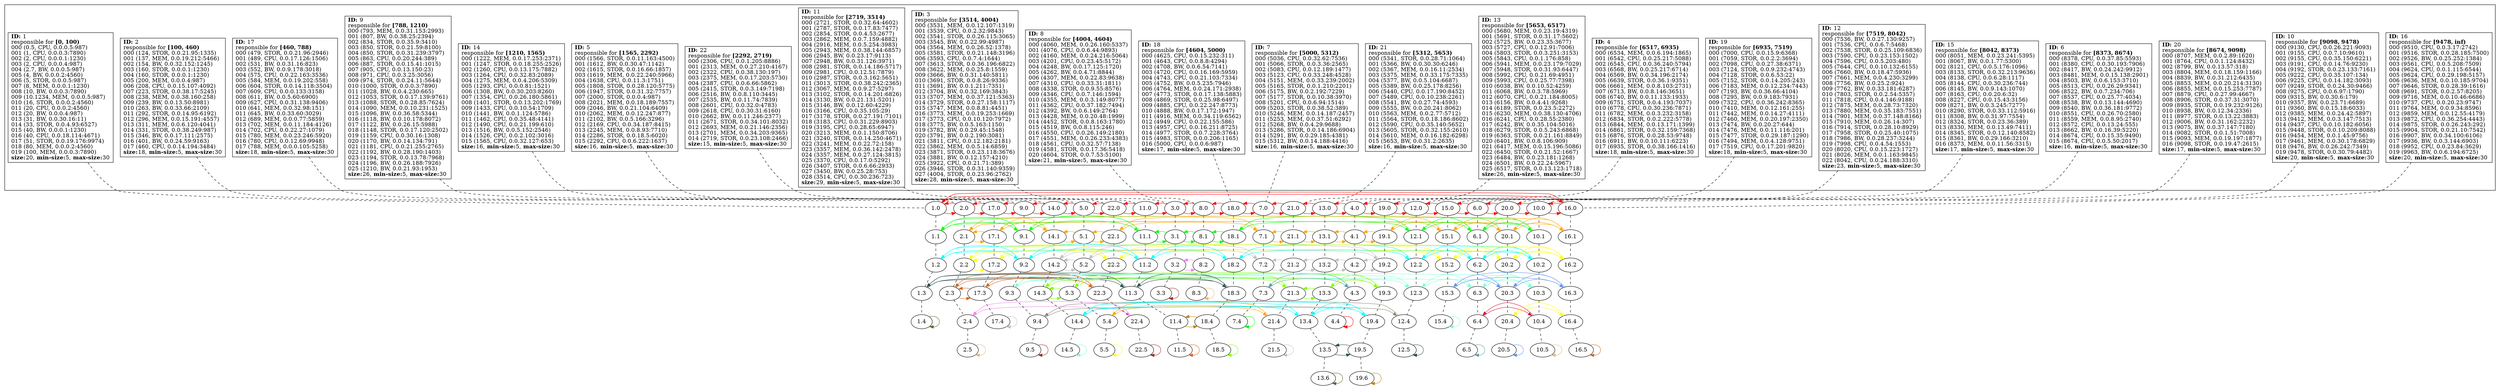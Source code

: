 strict
digraph SkipGraph {

	# vertical
	edge [dir=none style=dashed]
	subgraph {
		"1" -> "1.0" -> "1.1" -> "1.2" -> "1.3" -> "1.4"
		}
	subgraph {
		"2" -> "2.0" -> "2.1" -> "2.2" -> "2.3" -> "2.4" -> "2.5"
		}
	subgraph {
		"17" -> "17.0" -> "17.1" -> "17.2" -> "17.3" -> "17.4"
		}
	subgraph {
		"9" -> "9.0" -> "9.1" -> "9.2" -> "9.3" -> "9.4" -> "9.5"
		}
	subgraph {
		"14" -> "14.0" -> "14.1" -> "14.2" -> "14.3" -> "14.4" -> "14.5"
		}
	subgraph {
		"5" -> "5.0" -> "5.1" -> "5.2" -> "5.3" -> "5.4" -> "5.5"
		}
	subgraph {
		"22" -> "22.0" -> "22.1" -> "22.2" -> "22.3" -> "22.4" -> "22.5"
		}
	subgraph {
		"11" -> "11.0" -> "11.1" -> "11.2" -> "11.3" -> "11.4" -> "11.5"
		}
	subgraph {
		"3" -> "3.0" -> "3.1" -> "3.2" -> "3.3"
		}
	subgraph {
		"8" -> "8.0" -> "8.1" -> "8.2" -> "8.3"
		}
	subgraph {
		"18" -> "18.0" -> "18.1" -> "18.2" -> "18.3" -> "18.4" -> "18.5"
		}
	subgraph {
		"7" -> "7.0" -> "7.1" -> "7.2" -> "7.3" -> "7.4"
		}
	subgraph {
		"21" -> "21.0" -> "21.1" -> "21.2" -> "21.3" -> "21.4" -> "21.5"
		}
	subgraph {
		"13" -> "13.0" -> "13.1" -> "13.2" -> "13.3" -> "13.4" -> "13.5" -> "13.6"
		}
	subgraph {
		"4" -> "4.0" -> "4.1" -> "4.2" -> "4.3" -> "4.4"
		}
	subgraph {
		"19" -> "19.0" -> "19.1" -> "19.2" -> "19.3" -> "19.4" -> "19.5" -> "19.6"
		}
	subgraph {
		"12" -> "12.0" -> "12.1" -> "12.2" -> "12.3" -> "12.4" -> "12.5"
		}
	subgraph {
		"15" -> "15.0" -> "15.1" -> "15.2" -> "15.3" -> "15.4"
		}
	subgraph {
		"6" -> "6.0" -> "6.1" -> "6.2" -> "6.3" -> "6.4" -> "6.5"
		}
	subgraph {
		"20" -> "20.0" -> "20.1" -> "20.2" -> "20.3" -> "20.4" -> "20.5"
		}
	subgraph {
		"10" -> "10.0" -> "10.1" -> "10.2" -> "10.3" -> "10.4" -> "10.5"
		}
	subgraph {
		"16" -> "16.0" -> "16.1" -> "16.2" -> "16.3" -> "16.4" -> "16.5"
		}

	# horizontal
	edge [dir=forward, style=solid]
	subgraph cluster_content {
		rank = same
		"1" [shape=box, label=
			<
				<B>ID:</B> 1<BR ALIGN="LEFT"/>
				responsible for <B>[0, 100)</B><BR ALIGN="LEFT"/>
				000 (0.5, CPU, 0.0.0.5:987)<BR ALIGN="LEFT"/>
				001 (1, CPU, 0.0.0.3:7890)<BR ALIGN="LEFT"/>
				002 (2, CPU, 0.0.0.1:1230)<BR ALIGN="LEFT"/>
				003 (2, CPU, 0.0.0.4:987)<BR ALIGN="LEFT"/>
				004 (2.7, BW, 0.0.0.5:987)<BR ALIGN="LEFT"/>
				005 (4, BW, 0.0.0.2:4560)<BR ALIGN="LEFT"/>
				006 (5, STOR, 0.0.0.5:987)<BR ALIGN="LEFT"/>
				007 (8, MEM, 0.0.0.1:1230)<BR ALIGN="LEFT"/>
				008 (10, BW, 0.0.0.3:7890)<BR ALIGN="LEFT"/>
				009 (10.1234, MEM, 0.0.0.5:987)<BR ALIGN="LEFT"/>
				010 (16, STOR, 0.0.0.2:4560)<BR ALIGN="LEFT"/>
				011 (20, CPU, 0.0.0.2:4560)<BR ALIGN="LEFT"/>
				012 (20, BW, 0.0.0.4:987)<BR ALIGN="LEFT"/>
				013 (31, BW, 0.0.30.16:11)<BR ALIGN="LEFT"/>
				014 (33, STOR, 0.0.4.93:6527)<BR ALIGN="LEFT"/>
				015 (40, BW, 0.0.0.1:1230)<BR ALIGN="LEFT"/>
				016 (40, CPU, 0.0.18.114:4671)<BR ALIGN="LEFT"/>
				017 (51, STOR, 0.0.19.176:9974)<BR ALIGN="LEFT"/>
				018 (80, MEM, 0.0.0.2:4560)<BR ALIGN="LEFT"/>
				019 (100, MEM, 0.0.0.3:7890)<BR ALIGN="LEFT"/>
			<B>size:</B>20, <B>min-size:</B>5, <B>max-size:</B>30<BR ALIGN="LEFT"/>			>]
		"2" [shape=box, label=
			<
				<B>ID:</B> 2<BR ALIGN="LEFT"/>
				responsible for <B>[100, 460)</B><BR ALIGN="LEFT"/>
				000 (124, STOR, 0.0.21.95:1335)<BR ALIGN="LEFT"/>
				001 (137, MEM, 0.0.19.212:5466)<BR ALIGN="LEFT"/>
				002 (154, BW, 0.0.32.152:1245)<BR ALIGN="LEFT"/>
				003 (160, STOR, 0.0.0.1:1230)<BR ALIGN="LEFT"/>
				004 (160, STOR, 0.0.0.1:1230)<BR ALIGN="LEFT"/>
				005 (200, MEM, 0.0.0.4:987)<BR ALIGN="LEFT"/>
				006 (208, CPU, 0.0.15.107:4092)<BR ALIGN="LEFT"/>
				007 (223, STOR, 0.0.38.17:5245)<BR ALIGN="LEFT"/>
				008 (238, MEM, 0.0.38.160:258)<BR ALIGN="LEFT"/>
				009 (239, BW, 0.0.13.50:8981)<BR ALIGN="LEFT"/>
				010 (263, BW, 0.0.33.66:2109)<BR ALIGN="LEFT"/>
				011 (292, STOR, 0.0.14.95:6192)<BR ALIGN="LEFT"/>
				012 (296, MEM, 0.0.15.191:4557)<BR ALIGN="LEFT"/>
				013 (311, MEM, 0.0.6.120:4041)<BR ALIGN="LEFT"/>
				014 (331, STOR, 0.0.38.249:987)<BR ALIGN="LEFT"/>
				015 (346, BW, 0.0.17.111:2575)<BR ALIGN="LEFT"/>
				016 (401, BW, 0.0.24.59:9163)<BR ALIGN="LEFT"/>
				017 (460, CPU, 0.0.14.194:3484)<BR ALIGN="LEFT"/>
			<B>size:</B>18, <B>min-size:</B>5, <B>max-size:</B>30<BR ALIGN="LEFT"/>			>]
		"17" [shape=box, label=
			<
				<B>ID:</B> 17<BR ALIGN="LEFT"/>
				responsible for <B>[460, 788)</B><BR ALIGN="LEFT"/>
				000 (479, STOR, 0.0.21.96:2946)<BR ALIGN="LEFT"/>
				001 (489, CPU, 0.0.17.126:1506)<BR ALIGN="LEFT"/>
				002 (531, BW, 0.0.31.16:823)<BR ALIGN="LEFT"/>
				003 (552, BW, 0.0.9.178:3018)<BR ALIGN="LEFT"/>
				004 (575, CPU, 0.0.22.163:3536)<BR ALIGN="LEFT"/>
				005 (584, MEM, 0.0.19.202:558)<BR ALIGN="LEFT"/>
				006 (604, STOR, 0.0.14.118:3504)<BR ALIGN="LEFT"/>
				007 (609, CPU, 0.0.0.133:3158)<BR ALIGN="LEFT"/>
				008 (611, BW, 0.0.5.60:6900)<BR ALIGN="LEFT"/>
				009 (627, CPU, 0.0.31.138:9406)<BR ALIGN="LEFT"/>
				010 (641, MEM, 0.0.32.98:151)<BR ALIGN="LEFT"/>
				011 (645, BW, 0.0.33.60:3029)<BR ALIGN="LEFT"/>
				012 (689, MEM, 0.0.0.77:5859)<BR ALIGN="LEFT"/>
				013 (702, MEM, 0.0.11.184:4126)<BR ALIGN="LEFT"/>
				014 (702, CPU, 0.0.22.27:1079)<BR ALIGN="LEFT"/>
				015 (780, MEM, 0.0.23.246:5920)<BR ALIGN="LEFT"/>
				016 (780, CPU, 0.0.12.69:9948)<BR ALIGN="LEFT"/>
				017 (788, MEM, 0.0.0.105:5258)<BR ALIGN="LEFT"/>
			<B>size:</B>18, <B>min-size:</B>5, <B>max-size:</B>30<BR ALIGN="LEFT"/>			>]
		"9" [shape=box, label=
			<
				<B>ID:</B> 9<BR ALIGN="LEFT"/>
				responsible for <B>[788, 1210)</B><BR ALIGN="LEFT"/>
				000 (793, MEM, 0.0.31.153:2993)<BR ALIGN="LEFT"/>
				001 (807, BW, 0.0.38.25:2394)<BR ALIGN="LEFT"/>
				002 (834, STOR, 0.0.35.9:3410)<BR ALIGN="LEFT"/>
				003 (850, STOR, 0.0.21.59:8100)<BR ALIGN="LEFT"/>
				004 (850, STOR, 0.0.31.239:3797)<BR ALIGN="LEFT"/>
				005 (863, CPU, 0.0.20.244:389)<BR ALIGN="LEFT"/>
				006 (887, STOR, 0.0.15.41:1015)<BR ALIGN="LEFT"/>
				007 (905, CPU, 0.0.13.150:23)<BR ALIGN="LEFT"/>
				008 (971, CPU, 0.0.3.25:3056)<BR ALIGN="LEFT"/>
				009 (974, STOR, 0.0.24.11:5644)<BR ALIGN="LEFT"/>
				010 (1000, STOR, 0.0.0.3:7890)<BR ALIGN="LEFT"/>
				011 (1028, BW, 0.0.4.230:665)<BR ALIGN="LEFT"/>
				012 (1053, STOR, 0.0.17.139:9761)<BR ALIGN="LEFT"/>
				013 (1088, STOR, 0.0.28.85:7624)<BR ALIGN="LEFT"/>
				014 (1090, MEM, 0.0.10.231:1525)<BR ALIGN="LEFT"/>
				015 (1096, BW, 0.0.36.58:5344)<BR ALIGN="LEFT"/>
				016 (1118, BW, 0.0.10.178:8072)<BR ALIGN="LEFT"/>
				017 (1122, BW, 0.0.26.15:5988)<BR ALIGN="LEFT"/>
				018 (1148, STOR, 0.0.17.120:2502)<BR ALIGN="LEFT"/>
				019 (1159, CPU, 0.0.30.16:1308)<BR ALIGN="LEFT"/>
				020 (1170, BW, 0.0.14.134:791)<BR ALIGN="LEFT"/>
				021 (1181, CPU, 0.0.21.255:2765)<BR ALIGN="LEFT"/>
				022 (1192, BW, 0.0.28.190:1403)<BR ALIGN="LEFT"/>
				023 (1194, STOR, 0.0.13.78:7968)<BR ALIGN="LEFT"/>
				024 (1196, BW, 0.0.26.188:7926)<BR ALIGN="LEFT"/>
				025 (1210, BW, 0.0.21.93:1953)<BR ALIGN="LEFT"/>
			<B>size:</B>26, <B>min-size:</B>5, <B>max-size:</B>30<BR ALIGN="LEFT"/>			>]
		"14" [shape=box, label=
			<
				<B>ID:</B> 14<BR ALIGN="LEFT"/>
				responsible for <B>[1210, 1565)</B><BR ALIGN="LEFT"/>
				000 (1222, MEM, 0.0.17.253:2371)<BR ALIGN="LEFT"/>
				001 (1247, STOR, 0.0.18.255:2526)<BR ALIGN="LEFT"/>
				002 (1260, CPU, 0.0.13.175:7882)<BR ALIGN="LEFT"/>
				003 (1264, CPU, 0.0.32.83:2089)<BR ALIGN="LEFT"/>
				004 (1275, MEM, 0.0.4.206:5309)<BR ALIGN="LEFT"/>
				005 (1293, CPU, 0.0.0.81:1521)<BR ALIGN="LEFT"/>
				006 (1308, BW, 0.0.30.203:8260)<BR ALIGN="LEFT"/>
				007 (1354, CPU, 0.0.26.180:5861)<BR ALIGN="LEFT"/>
				008 (1401, STOR, 0.0.13.202:1769)<BR ALIGN="LEFT"/>
				009 (1433, CPU, 0.0.10.54:1709)<BR ALIGN="LEFT"/>
				010 (1441, BW, 0.0.1.124:5786)<BR ALIGN="LEFT"/>
				011 (1462, CPU, 0.0.35.48:4141)<BR ALIGN="LEFT"/>
				012 (1490, CPU, 0.0.21.199:610)<BR ALIGN="LEFT"/>
				013 (1516, BW, 0.0.5.152:2546)<BR ALIGN="LEFT"/>
				014 (1526, CPU, 0.0.2.102:3016)<BR ALIGN="LEFT"/>
				015 (1565, CPU, 0.0.32.127:653)<BR ALIGN="LEFT"/>
			<B>size:</B>16, <B>min-size:</B>5, <B>max-size:</B>30<BR ALIGN="LEFT"/>			>]
		"5" [shape=box, label=
			<
				<B>ID:</B> 5<BR ALIGN="LEFT"/>
				responsible for <B>[1565, 2292)</B><BR ALIGN="LEFT"/>
				000 (1566, STOR, 0.0.11.163:4500)<BR ALIGN="LEFT"/>
				001 (1612, BW, 0.0.30.47:1142)<BR ALIGN="LEFT"/>
				002 (1615, STOR, 0.0.16.66:1857)<BR ALIGN="LEFT"/>
				003 (1619, MEM, 0.0.22.240:5966)<BR ALIGN="LEFT"/>
				004 (1638, CPU, 0.0.11.3:1751)<BR ALIGN="LEFT"/>
				005 (1808, STOR, 0.0.28.120:5775)<BR ALIGN="LEFT"/>
				006 (1947, STOR, 0.0.31.32:7757)<BR ALIGN="LEFT"/>
				007 (2000, STOR, 0.0.0.4:987)<BR ALIGN="LEFT"/>
				008 (2021, MEM, 0.0.18.189:7557)<BR ALIGN="LEFT"/>
				009 (2046, BW, 0.0.21.104:6409)<BR ALIGN="LEFT"/>
				010 (2062, MEM, 0.0.12.247:877)<BR ALIGN="LEFT"/>
				011 (2102, BW, 0.0.5.166:3296)<BR ALIGN="LEFT"/>
				012 (2169, CPU, 0.0.34.187:8415)<BR ALIGN="LEFT"/>
				013 (2245, MEM, 0.0.8.93:7710)<BR ALIGN="LEFT"/>
				014 (2286, STOR, 0.0.18.5:6020)<BR ALIGN="LEFT"/>
				015 (2292, CPU, 0.0.6.222:1637)<BR ALIGN="LEFT"/>
			<B>size:</B>16, <B>min-size:</B>5, <B>max-size:</B>30<BR ALIGN="LEFT"/>			>]
		"22" [shape=box, label=
			<
				<B>ID:</B> 22<BR ALIGN="LEFT"/>
				responsible for <B>[2292, 2719)</B><BR ALIGN="LEFT"/>
				000 (2306, CPU, 0.0.1.205:8886)<BR ALIGN="LEFT"/>
				001 (2313, MEM, 0.0.27.210:4167)<BR ALIGN="LEFT"/>
				002 (2322, CPU, 0.0.38.130:197)<BR ALIGN="LEFT"/>
				003 (2375, MEM, 0.0.17.203:5730)<BR ALIGN="LEFT"/>
				004 (2387, CPU, 0.0.6.66:5862)<BR ALIGN="LEFT"/>
				005 (2415, STOR, 0.0.3.149:7198)<BR ALIGN="LEFT"/>
				006 (2516, BW, 0.0.8.110:3445)<BR ALIGN="LEFT"/>
				007 (2535, BW, 0.0.11.74:7839)<BR ALIGN="LEFT"/>
				008 (2601, CPU, 0.0.32.0:4783)<BR ALIGN="LEFT"/>
				009 (2618, CPU, 0.0.30.31:6160)<BR ALIGN="LEFT"/>
				010 (2662, BW, 0.0.11.246:2377)<BR ALIGN="LEFT"/>
				011 (2671, STOR, 0.0.34.101:8032)<BR ALIGN="LEFT"/>
				012 (2693, MEM, 0.0.21.146:2356)<BR ALIGN="LEFT"/>
				013 (2701, MEM, 0.0.34.203:9365)<BR ALIGN="LEFT"/>
				014 (2719, STOR, 0.0.23.108:2466)<BR ALIGN="LEFT"/>
			<B>size:</B>15, <B>min-size:</B>5, <B>max-size:</B>30<BR ALIGN="LEFT"/>			>]
		"11" [shape=box, label=
			<
				<B>ID:</B> 11<BR ALIGN="LEFT"/>
				responsible for <B>[2719, 3514)</B><BR ALIGN="LEFT"/>
				000 (2721, STOR, 0.0.32.64:4602)<BR ALIGN="LEFT"/>
				001 (2787, STOR, 0.0.17.83:7477)<BR ALIGN="LEFT"/>
				002 (2854, STOR, 0.0.4.53:2677)<BR ALIGN="LEFT"/>
				003 (2862, MEM, 0.0.7.159:4882)<BR ALIGN="LEFT"/>
				004 (2916, MEM, 0.0.5.254:3983)<BR ALIGN="LEFT"/>
				005 (2943, MEM, 0.0.38.144:6857)<BR ALIGN="LEFT"/>
				006 (2945, BW, 0.0.23.17:9113)<BR ALIGN="LEFT"/>
				007 (2948, BW, 0.0.31.126:3971)<BR ALIGN="LEFT"/>
				008 (2981, STOR, 0.0.14.186:5717)<BR ALIGN="LEFT"/>
				009 (2981, CPU, 0.0.12.51:7879)<BR ALIGN="LEFT"/>
				010 (2987, STOR, 0.0.3.162:5651)<BR ALIGN="LEFT"/>
				011 (3013, STOR, 0.0.38.242:2365)<BR ALIGN="LEFT"/>
				012 (3067, MEM, 0.0.9.27:5297)<BR ALIGN="LEFT"/>
				013 (3102, STOR, 0.0.14.201:6826)<BR ALIGN="LEFT"/>
				014 (3130, BW, 0.0.21.131:5201)<BR ALIGN="LEFT"/>
				015 (3146, BW, 0.0.12.60:4229)<BR ALIGN="LEFT"/>
				016 (3166, CPU, 0.0.35.105:29)<BR ALIGN="LEFT"/>
				017 (3178, STOR, 0.0.27.191:7101)<BR ALIGN="LEFT"/>
				018 (3183, CPU, 0.0.31.229:8903)<BR ALIGN="LEFT"/>
				019 (3195, CPU, 0.0.28.65:6947)<BR ALIGN="LEFT"/>
				020 (3213, MEM, 0.0.1.150:8706)<BR ALIGN="LEFT"/>
				021 (3240, STOR, 0.0.14.250:4671)<BR ALIGN="LEFT"/>
				022 (3241, MEM, 0.0.22.72:158)<BR ALIGN="LEFT"/>
				023 (3357, MEM, 0.0.36.142:2478)<BR ALIGN="LEFT"/>
				024 (3357, MEM, 0.0.27.124:3815)<BR ALIGN="LEFT"/>
				025 (3370, CPU, 0.0.17.0:5292)<BR ALIGN="LEFT"/>
				026 (3407, STOR, 0.0.6.66:2933)<BR ALIGN="LEFT"/>
				027 (3450, BW, 0.0.25.28:753)<BR ALIGN="LEFT"/>
				028 (3514, CPU, 0.0.30.236:723)<BR ALIGN="LEFT"/>
			<B>size:</B>29, <B>min-size:</B>5, <B>max-size:</B>30<BR ALIGN="LEFT"/>			>]
		"3" [shape=box, label=
			<
				<B>ID:</B> 3<BR ALIGN="LEFT"/>
				responsible for <B>[3514, 4004)</B><BR ALIGN="LEFT"/>
				000 (3531, MEM, 0.0.12.107:1319)<BR ALIGN="LEFT"/>
				001 (3539, CPU, 0.0.2.32:9843)<BR ALIGN="LEFT"/>
				002 (3541, STOR, 0.0.26.115:3065)<BR ALIGN="LEFT"/>
				003 (3545, BW, 0.0.22.99:4987)<BR ALIGN="LEFT"/>
				004 (3564, MEM, 0.0.26.52:1378)<BR ALIGN="LEFT"/>
				005 (3581, STOR, 0.0.21.148:3196)<BR ALIGN="LEFT"/>
				006 (3593, CPU, 0.0.7.4:1644)<BR ALIGN="LEFT"/>
				007 (3613, STOR, 0.0.36.196:6822)<BR ALIGN="LEFT"/>
				008 (3622, MEM, 0.0.25.8:1559)<BR ALIGN="LEFT"/>
				009 (3666, BW, 0.0.31.140:5811)<BR ALIGN="LEFT"/>
				010 (3691, STOR, 0.0.8.26:9336)<BR ALIGN="LEFT"/>
				011 (3691, BW, 0.0.1.211:7351)<BR ALIGN="LEFT"/>
				012 (3704, BW, 0.0.32.169:3843)<BR ALIGN="LEFT"/>
				013 (3707, MEM, 0.0.37.121:5363)<BR ALIGN="LEFT"/>
				014 (3729, STOR, 0.0.27.158:1117)<BR ALIGN="LEFT"/>
				015 (3747, MEM, 0.0.8.81:4451)<BR ALIGN="LEFT"/>
				016 (3773, MEM, 0.0.19.253:1669)<BR ALIGN="LEFT"/>
				017 (3773, CPU, 0.0.10.120:7972)<BR ALIGN="LEFT"/>
				018 (3775, BW, 0.0.5.163:1150)<BR ALIGN="LEFT"/>
				019 (3782, BW, 0.0.29.45:1548)<BR ALIGN="LEFT"/>
				020 (3791, BW, 0.0.2.190:3081)<BR ALIGN="LEFT"/>
				021 (3811, CPU, 0.0.12.182:2181)<BR ALIGN="LEFT"/>
				022 (3862, MEM, 0.0.5.14:6859)<BR ALIGN="LEFT"/>
				023 (3871, STOR, 0.0.23.118:3676)<BR ALIGN="LEFT"/>
				024 (3881, BW, 0.0.12.157:4210)<BR ALIGN="LEFT"/>
				025 (3922, CPU, 0.0.21.71:389)<BR ALIGN="LEFT"/>
				026 (3946, STOR, 0.0.31.140:9359)<BR ALIGN="LEFT"/>
				027 (4004, STOR, 0.0.23.96:2762)<BR ALIGN="LEFT"/>
			<B>size:</B>28, <B>min-size:</B>5, <B>max-size:</B>30<BR ALIGN="LEFT"/>			>]
		"8" [shape=box, label=
			<
				<B>ID:</B> 8<BR ALIGN="LEFT"/>
				responsible for <B>[4004, 4604)</B><BR ALIGN="LEFT"/>
				000 (4060, MEM, 0.0.26.160:5337)<BR ALIGN="LEFT"/>
				001 (4076, CPU, 0.0.6.44:9893)<BR ALIGN="LEFT"/>
				002 (4160, MEM, 0.0.24.216:5064)<BR ALIGN="LEFT"/>
				003 (4201, CPU, 0.0.23.45:5172)<BR ALIGN="LEFT"/>
				004 (4248, BW, 0.0.17.125:1720)<BR ALIGN="LEFT"/>
				005 (4262, BW, 0.0.4.71:8844)<BR ALIGN="LEFT"/>
				006 (4307, MEM, 0.0.22.83:9638)<BR ALIGN="LEFT"/>
				007 (4310, CPU, 0.0.33.31:1811)<BR ALIGN="LEFT"/>
				008 (4338, STOR, 0.0.9.55:8576)<BR ALIGN="LEFT"/>
				009 (4346, CPU, 0.0.7.146:1594)<BR ALIGN="LEFT"/>
				010 (4355, MEM, 0.0.3.149:8077)<BR ALIGN="LEFT"/>
				011 (4362, CPU, 0.0.37.182:7494)<BR ALIGN="LEFT"/>
				012 (4392, BW, 0.0.6.149:2764)<BR ALIGN="LEFT"/>
				013 (4428, MEM, 0.0.20.48:1999)<BR ALIGN="LEFT"/>
				014 (4452, STOR, 0.0.8.163:1780)<BR ALIGN="LEFT"/>
				015 (4519, BW, 0.0.8.115:246)<BR ALIGN="LEFT"/>
				016 (4550, CPU, 0.0.26.149:2180)<BR ALIGN="LEFT"/>
				017 (4551, MEM, 0.0.26.233:4383)<BR ALIGN="LEFT"/>
				018 (4561, CPU, 0.0.32.57:7138)<BR ALIGN="LEFT"/>
				019 (4581, STOR, 0.0.17.36:5418)<BR ALIGN="LEFT"/>
				020 (4604, STOR, 0.0.7.53:5100)<BR ALIGN="LEFT"/>
			<B>size:</B>21, <B>min-size:</B>5, <B>max-size:</B>30<BR ALIGN="LEFT"/>			>]
		"18" [shape=box, label=
			<
				<B>ID:</B> 18<BR ALIGN="LEFT"/>
				responsible for <B>[4604, 5000)</B><BR ALIGN="LEFT"/>
				000 (4625, CPU, 0.0.15.232:311)<BR ALIGN="LEFT"/>
				001 (4643, CPU, 0.0.8.8:4294)<BR ALIGN="LEFT"/>
				002 (4708, BW, 0.0.6.54:7141)<BR ALIGN="LEFT"/>
				003 (4720, CPU, 0.0.16.169:5959)<BR ALIGN="LEFT"/>
				004 (4743, CPU, 0.0.21.103:7334)<BR ALIGN="LEFT"/>
				005 (4752, BW, 0.0.5.235:7946)<BR ALIGN="LEFT"/>
				006 (4764, MEM, 0.0.24.171:2938)<BR ALIGN="LEFT"/>
				007 (4773, STOR, 0.0.17.138:5883)<BR ALIGN="LEFT"/>
				008 (4869, STOR, 0.0.25.98:6497)<BR ALIGN="LEFT"/>
				009 (4885, CPU, 0.0.22.247:8773)<BR ALIGN="LEFT"/>
				010 (4888, BW, 0.0.17.172:1947)<BR ALIGN="LEFT"/>
				011 (4916, MEM, 0.0.34.119:6562)<BR ALIGN="LEFT"/>
				012 (4949, CPU, 0.0.22.155:586)<BR ALIGN="LEFT"/>
				013 (4957, CPU, 0.0.16.211:8725)<BR ALIGN="LEFT"/>
				014 (4977, STOR, 0.0.7.228:3764)<BR ALIGN="LEFT"/>
				015 (4983, STOR, 0.0.0.206:1165)<BR ALIGN="LEFT"/>
				016 (5000, CPU, 0.0.0.6:987)<BR ALIGN="LEFT"/>
			<B>size:</B>17, <B>min-size:</B>5, <B>max-size:</B>30<BR ALIGN="LEFT"/>			>]
		"7" [shape=box, label=
			<
				<B>ID:</B> 7<BR ALIGN="LEFT"/>
				responsible for <B>[5000, 5312)</B><BR ALIGN="LEFT"/>
				000 (5036, CPU, 0.0.32.62:7536)<BR ALIGN="LEFT"/>
				001 (5066, STOR, 0.0.3.36:2565)<BR ALIGN="LEFT"/>
				002 (5083, CPU, 0.0.12.189:1477)<BR ALIGN="LEFT"/>
				003 (5123, CPU, 0.0.33.248:4528)<BR ALIGN="LEFT"/>
				004 (5151, MEM, 0.0.33.239:2002)<BR ALIGN="LEFT"/>
				005 (5165, STOR, 0.0.1.210:2201)<BR ALIGN="LEFT"/>
				006 (5175, BW, 0.0.2.192:7229)<BR ALIGN="LEFT"/>
				007 (5177, STOR, 0.0.10.38:3970)<BR ALIGN="LEFT"/>
				008 (5201, CPU, 0.0.6.94:1514)<BR ALIGN="LEFT"/>
				009 (5203, STOR, 0.0.38.52:389)<BR ALIGN="LEFT"/>
				010 (5246, MEM, 0.0.14.187:2457)<BR ALIGN="LEFT"/>
				011 (5253, MEM, 0.0.37.51:6292)<BR ALIGN="LEFT"/>
				012 (5268, BW, 0.0.4.29:9688)<BR ALIGN="LEFT"/>
				013 (5286, STOR, 0.0.14.186:6904)<BR ALIGN="LEFT"/>
				014 (5291, BW, 0.0.29.185:4381)<BR ALIGN="LEFT"/>
				015 (5312, BW, 0.0.14.188:4416)<BR ALIGN="LEFT"/>
			<B>size:</B>16, <B>min-size:</B>5, <B>max-size:</B>30<BR ALIGN="LEFT"/>			>]
		"21" [shape=box, label=
			<
				<B>ID:</B> 21<BR ALIGN="LEFT"/>
				responsible for <B>[5312, 5653)</B><BR ALIGN="LEFT"/>
				000 (5341, STOR, 0.0.28.71:1064)<BR ALIGN="LEFT"/>
				001 (5366, BW, 0.0.30.30:6246)<BR ALIGN="LEFT"/>
				002 (5367, MEM, 0.0.16.11:2534)<BR ALIGN="LEFT"/>
				003 (5375, MEM, 0.0.33.175:7335)<BR ALIGN="LEFT"/>
				004 (5377, BW, 0.0.5.104:6687)<BR ALIGN="LEFT"/>
				005 (5389, BW, 0.0.25.178:8256)<BR ALIGN="LEFT"/>
				006 (5440, CPU, 0.0.17.190:8452)<BR ALIGN="LEFT"/>
				007 (5489, CPU, 0.0.10.238:2261)<BR ALIGN="LEFT"/>
				008 (5541, BW, 0.0.27.74:4593)<BR ALIGN="LEFT"/>
				009 (5555, BW, 0.0.20.241:8062)<BR ALIGN="LEFT"/>
				010 (5563, MEM, 0.0.2.77:5712)<BR ALIGN="LEFT"/>
				011 (5564, STOR, 0.0.18.186:8602)<BR ALIGN="LEFT"/>
				012 (5590, CPU, 0.0.35.140:5652)<BR ALIGN="LEFT"/>
				013 (5605, STOR, 0.0.32.155:2610)<BR ALIGN="LEFT"/>
				014 (5610, MEM, 0.0.16.182:6298)<BR ALIGN="LEFT"/>
				015 (5653, BW, 0.0.31.2:2635)<BR ALIGN="LEFT"/>
			<B>size:</B>16, <B>min-size:</B>5, <B>max-size:</B>30<BR ALIGN="LEFT"/>			>]
		"13" [shape=box, label=
			<
				<B>ID:</B> 13<BR ALIGN="LEFT"/>
				responsible for <B>[5653, 6517)</B><BR ALIGN="LEFT"/>
				000 (5680, MEM, 0.0.23.19:4319)<BR ALIGN="LEFT"/>
				001 (5691, STOR, 0.0.31.17:5602)<BR ALIGN="LEFT"/>
				002 (5725, BW, 0.0.23.35:3677)<BR ALIGN="LEFT"/>
				003 (5727, CPU, 0.0.12.91:7006)<BR ALIGN="LEFT"/>
				004 (5803, STOR, 0.0.3.251:3153)<BR ALIGN="LEFT"/>
				005 (5843, CPU, 0.0.1.176:858)<BR ALIGN="LEFT"/>
				006 (5941, MEM, 0.0.23.179:7029)<BR ALIGN="LEFT"/>
				007 (5948, STOR, 0.0.31.93:6447)<BR ALIGN="LEFT"/>
				008 (5992, CPU, 0.0.21.69:4951)<BR ALIGN="LEFT"/>
				009 (5993, CPU, 0.0.25.77:7398)<BR ALIGN="LEFT"/>
				010 (6038, BW, 0.0.10.52:4259)<BR ALIGN="LEFT"/>
				011 (6068, BW, 0.0.3.78:5969)<BR ALIGN="LEFT"/>
				012 (6070, CPU, 0.0.21.184:8005)<BR ALIGN="LEFT"/>
				013 (6156, BW, 0.0.4.41:9268)<BR ALIGN="LEFT"/>
				014 (6189, STOR, 0.0.23.5:2272)<BR ALIGN="LEFT"/>
				015 (6230, MEM, 0.0.38.130:4706)<BR ALIGN="LEFT"/>
				016 (6241, CPU, 0.0.28.55:2380)<BR ALIGN="LEFT"/>
				017 (6242, BW, 0.0.35.104:5016)<BR ALIGN="LEFT"/>
				018 (6279, STOR, 0.0.5.243:6868)<BR ALIGN="LEFT"/>
				019 (6363, STOR, 0.0.21.161:8849)<BR ALIGN="LEFT"/>
				020 (6401, BW, 0.0.8.106:909)<BR ALIGN="LEFT"/>
				021 (6417, MEM, 0.0.15.196:5086)<BR ALIGN="LEFT"/>
				022 (6450, STOR, 0.0.21.52:1667)<BR ALIGN="LEFT"/>
				023 (6484, BW, 0.0.23.181:1268)<BR ALIGN="LEFT"/>
				024 (6501, BW, 0.0.22.24:5967)<BR ALIGN="LEFT"/>
				025 (6517, STOR, 0.0.13.123:1718)<BR ALIGN="LEFT"/>
			<B>size:</B>26, <B>min-size:</B>5, <B>max-size:</B>30<BR ALIGN="LEFT"/>			>]
		"4" [shape=box, label=
			<
				<B>ID:</B> 4<BR ALIGN="LEFT"/>
				responsible for <B>[6517, 6935)</B><BR ALIGN="LEFT"/>
				000 (6534, MEM, 0.0.6.194:1865)<BR ALIGN="LEFT"/>
				001 (6542, CPU, 0.0.25.217:5088)<BR ALIGN="LEFT"/>
				002 (6545, CPU, 0.0.36.240:5794)<BR ALIGN="LEFT"/>
				003 (6568, BW, 0.0.25.217:6714)<BR ALIGN="LEFT"/>
				004 (6569, BW, 0.0.34.196:2174)<BR ALIGN="LEFT"/>
				005 (6639, STOR, 0.0.36.1:9351)<BR ALIGN="LEFT"/>
				006 (6661, MEM, 0.0.8.103:2731)<BR ALIGN="LEFT"/>
				007 (6713, BW, 0.0.8.146:3651)<BR ALIGN="LEFT"/>
				008 (6740, BW, 0.0.11.133:1933)<BR ALIGN="LEFT"/>
				009 (6751, STOR, 0.0.4.193:7037)<BR ALIGN="LEFT"/>
				010 (6778, CPU, 0.0.30.236:7871)<BR ALIGN="LEFT"/>
				011 (6782, MEM, 0.0.3.232:3158)<BR ALIGN="LEFT"/>
				012 (6834, STOR, 0.0.2.222:5778)<BR ALIGN="LEFT"/>
				013 (6844, MEM, 0.0.13.171:1399)<BR ALIGN="LEFT"/>
				014 (6861, STOR, 0.0.32.159:7368)<BR ALIGN="LEFT"/>
				015 (6876, STOR, 0.0.28.53:9748)<BR ALIGN="LEFT"/>
				016 (6911, BW, 0.0.10.111:6223)<BR ALIGN="LEFT"/>
				017 (6935, STOR, 0.0.38.166:1416)<BR ALIGN="LEFT"/>
			<B>size:</B>18, <B>min-size:</B>5, <B>max-size:</B>30<BR ALIGN="LEFT"/>			>]
		"19" [shape=box, label=
			<
				<B>ID:</B> 19<BR ALIGN="LEFT"/>
				responsible for <B>[6935, 7519)</B><BR ALIGN="LEFT"/>
				000 (7000, CPU, 0.0.15.9:6368)<BR ALIGN="LEFT"/>
				001 (7059, STOR, 0.0.2.2:3694)<BR ALIGN="LEFT"/>
				002 (7098, CPU, 0.0.27.38:6371)<BR ALIGN="LEFT"/>
				003 (7124, STOR, 0.0.9.232:4743)<BR ALIGN="LEFT"/>
				004 (7128, STOR, 0.0.6.53:22)<BR ALIGN="LEFT"/>
				005 (7152, STOR, 0.0.14.205:243)<BR ALIGN="LEFT"/>
				006 (7183, MEM, 0.0.12.234:7443)<BR ALIGN="LEFT"/>
				007 (7193, BW, 0.0.36.66:4104)<BR ALIGN="LEFT"/>
				008 (7295, BW, 0.0.9.183:7931)<BR ALIGN="LEFT"/>
				009 (7322, CPU, 0.0.36.242:8365)<BR ALIGN="LEFT"/>
				010 (7410, MEM, 0.0.12.161:255)<BR ALIGN="LEFT"/>
				011 (7442, MEM, 0.0.14.27:4111)<BR ALIGN="LEFT"/>
				012 (7460, MEM, 0.0.20.197:2350)<BR ALIGN="LEFT"/>
				013 (7474, BW, 0.0.20.27:644)<BR ALIGN="LEFT"/>
				014 (7476, MEM, 0.0.11.116:201)<BR ALIGN="LEFT"/>
				015 (7477, STOR, 0.0.29.187:1290)<BR ALIGN="LEFT"/>
				016 (7494, MEM, 0.0.4.128:9751)<BR ALIGN="LEFT"/>
				017 (7519, CPU, 0.0.17.201:9820)<BR ALIGN="LEFT"/>
			<B>size:</B>18, <B>min-size:</B>5, <B>max-size:</B>30<BR ALIGN="LEFT"/>			>]
		"12" [shape=box, label=
			<
				<B>ID:</B> 12<BR ALIGN="LEFT"/>
				responsible for <B>[7519, 8042)</B><BR ALIGN="LEFT"/>
				000 (7536, BW, 0.0.27.130:9257)<BR ALIGN="LEFT"/>
				001 (7536, CPU, 0.0.6.7:5468)<BR ALIGN="LEFT"/>
				002 (7538, STOR, 0.0.25.109:6836)<BR ALIGN="LEFT"/>
				003 (7590, CPU, 0.0.23.153:1502)<BR ALIGN="LEFT"/>
				004 (7596, CPU, 0.0.5.203:480)<BR ALIGN="LEFT"/>
				005 (7644, CPU, 0.0.10.132:6155)<BR ALIGN="LEFT"/>
				006 (7660, BW, 0.0.18.47:5936)<BR ALIGN="LEFT"/>
				007 (7661, MEM, 0.0.4.230:3299)<BR ALIGN="LEFT"/>
				008 (7756, BW, 0.0.25.2:924)<BR ALIGN="LEFT"/>
				009 (7762, BW, 0.0.33.181:6287)<BR ALIGN="LEFT"/>
				010 (7803, STOR, 0.0.2.54:5357)<BR ALIGN="LEFT"/>
				011 (7818, CPU, 0.0.4.146:9188)<BR ALIGN="LEFT"/>
				012 (7875, MEM, 0.0.28.73:7320)<BR ALIGN="LEFT"/>
				013 (7880, MEM, 0.0.35.183:7551)<BR ALIGN="LEFT"/>
				014 (7901, MEM, 0.0.37.148:8166)<BR ALIGN="LEFT"/>
				015 (7910, MEM, 0.0.26.14:307)<BR ALIGN="LEFT"/>
				016 (7914, STOR, 0.0.28.10:8929)<BR ALIGN="LEFT"/>
				017 (7958, STOR, 0.0.25.40:1075)<BR ALIGN="LEFT"/>
				018 (7986, BW, 0.0.28.237:3244)<BR ALIGN="LEFT"/>
				019 (7998, CPU, 0.0.4.54:1553)<BR ALIGN="LEFT"/>
				020 (8020, CPU, 0.0.15.223:1727)<BR ALIGN="LEFT"/>
				021 (8026, MEM, 0.0.1.163:9845)<BR ALIGN="LEFT"/>
				022 (8042, CPU, 0.0.24.188:3310)<BR ALIGN="LEFT"/>
			<B>size:</B>23, <B>min-size:</B>5, <B>max-size:</B>30<BR ALIGN="LEFT"/>			>]
		"15" [shape=box, label=
			<
				<B>ID:</B> 15<BR ALIGN="LEFT"/>
				responsible for <B>[8042, 8373)</B><BR ALIGN="LEFT"/>
				000 (8051, MEM, 0.0.23.241:5395)<BR ALIGN="LEFT"/>
				001 (8067, BW, 0.0.1.77:5300)<BR ALIGN="LEFT"/>
				002 (8121, CPU, 0.0.5.176:1096)<BR ALIGN="LEFT"/>
				003 (8133, STOR, 0.0.32.213:9636)<BR ALIGN="LEFT"/>
				004 (8138, CPU, 0.0.6.28:1117)<BR ALIGN="LEFT"/>
				005 (8144, CPU, 0.0.30.236:744)<BR ALIGN="LEFT"/>
				006 (8145, BW, 0.0.9.143:1070)<BR ALIGN="LEFT"/>
				007 (8163, CPU, 0.0.20.6:32)<BR ALIGN="LEFT"/>
				008 (8227, CPU, 0.0.15.43:3156)<BR ALIGN="LEFT"/>
				009 (8271, BW, 0.0.3.245:7277)<BR ALIGN="LEFT"/>
				010 (8290, STOR, 0.0.33.112:5916)<BR ALIGN="LEFT"/>
				011 (8308, BW, 0.0.31.97:7554)<BR ALIGN="LEFT"/>
				012 (8324, STOR, 0.0.23.36:389)<BR ALIGN="LEFT"/>
				013 (8330, MEM, 0.0.13.49:7411)<BR ALIGN="LEFT"/>
				014 (8345, STOR, 0.0.12.140:8582)<BR ALIGN="LEFT"/>
				015 (8361, BW, 0.0.29.166:3210)<BR ALIGN="LEFT"/>
				016 (8373, MEM, 0.0.11.56:3315)<BR ALIGN="LEFT"/>
			<B>size:</B>17, <B>min-size:</B>5, <B>max-size:</B>30<BR ALIGN="LEFT"/>			>]
		"6" [shape=box, label=
			<
				<B>ID:</B> 6<BR ALIGN="LEFT"/>
				responsible for <B>[8373, 8674)</B><BR ALIGN="LEFT"/>
				000 (8378, CPU, 0.0.37.85:5593)<BR ALIGN="LEFT"/>
				001 (8380, CPU, 0.0.30.193:7906)<BR ALIGN="LEFT"/>
				002 (8417, BW, 0.0.24.242:9912)<BR ALIGN="LEFT"/>
				003 (8481, MEM, 0.0.15.138:2901)<BR ALIGN="LEFT"/>
				004 (8503, BW, 0.0.6.153:3710)<BR ALIGN="LEFT"/>
				005 (8513, CPU, 0.0.26.29:9341)<BR ALIGN="LEFT"/>
				006 (8522, BW, 0.0.7.234:706)<BR ALIGN="LEFT"/>
				007 (8537, CPU, 0.0.25.77:4034)<BR ALIGN="LEFT"/>
				008 (8538, BW, 0.0.13.144:4690)<BR ALIGN="LEFT"/>
				009 (8540, BW, 0.0.36.181:9772)<BR ALIGN="LEFT"/>
				010 (8551, CPU, 0.0.26.70:2580)<BR ALIGN="LEFT"/>
				011 (8559, MEM, 0.0.8.95:2740)<BR ALIGN="LEFT"/>
				012 (8572, CPU, 0.0.13.24:555)<BR ALIGN="LEFT"/>
				013 (8662, BW, 0.0.16.39:5220)<BR ALIGN="LEFT"/>
				014 (8674, CPU, 0.0.15.35:9490)<BR ALIGN="LEFT"/>
				015 (8674, CPU, 0.0.5.50:2017)<BR ALIGN="LEFT"/>
			<B>size:</B>16, <B>min-size:</B>5, <B>max-size:</B>30<BR ALIGN="LEFT"/>			>]
		"20" [shape=box, label=
			<
				<B>ID:</B> 20<BR ALIGN="LEFT"/>
				responsible for <B>[8674, 9098)</B><BR ALIGN="LEFT"/>
				000 (8707, MEM, 0.0.2.89:1620)<BR ALIGN="LEFT"/>
				001 (8764, CPU, 0.0.1.124:8432)<BR ALIGN="LEFT"/>
				002 (8799, BW, 0.0.13.57:318)<BR ALIGN="LEFT"/>
				003 (8804, MEM, 0.0.18.159:1166)<BR ALIGN="LEFT"/>
				004 (8839, BW, 0.0.31.212:6435)<BR ALIGN="LEFT"/>
				005 (8853, MEM, 0.0.20.214:3130)<BR ALIGN="LEFT"/>
				006 (8855, MEM, 0.0.15.253:7787)<BR ALIGN="LEFT"/>
				007 (8879, CPU, 0.0.27.99:4667)<BR ALIGN="LEFT"/>
				008 (8906, STOR, 0.0.37.31:3070)<BR ALIGN="LEFT"/>
				009 (8935, STOR, 0.0.19.232:9126)<BR ALIGN="LEFT"/>
				010 (8938, BW, 0.0.12.34:2336)<BR ALIGN="LEFT"/>
				011 (8977, STOR, 0.0.13.22:3883)<BR ALIGN="LEFT"/>
				012 (9006, BW, 0.0.31.162:2232)<BR ALIGN="LEFT"/>
				013 (9075, BW, 0.0.37.147:7180)<BR ALIGN="LEFT"/>
				014 (9082, STOR, 0.0.1.51:7008)<BR ALIGN="LEFT"/>
				015 (9093, MEM, 0.0.19.197:1877)<BR ALIGN="LEFT"/>
				016 (9098, STOR, 0.0.19.47:2615)<BR ALIGN="LEFT"/>
			<B>size:</B>17, <B>min-size:</B>5, <B>max-size:</B>30<BR ALIGN="LEFT"/>			>]
		"10" [shape=box, label=
			<
				<B>ID:</B> 10<BR ALIGN="LEFT"/>
				responsible for <B>[9098, 9478)</B><BR ALIGN="LEFT"/>
				000 (9130, CPU, 0.0.26.221:9093)<BR ALIGN="LEFT"/>
				001 (9155, CPU, 0.0.7.10:9610)<BR ALIGN="LEFT"/>
				002 (9155, CPU, 0.0.35.150:6221)<BR ALIGN="LEFT"/>
				003 (9191, CPU, 0.0.14.76:9230)<BR ALIGN="LEFT"/>
				004 (9192, STOR, 0.0.23.133:7161)<BR ALIGN="LEFT"/>
				005 (9222, CPU, 0.0.35.107:134)<BR ALIGN="LEFT"/>
				006 (9225, CPU, 0.0.14.182:3093)<BR ALIGN="LEFT"/>
				007 (9249, STOR, 0.0.24.30:9466)<BR ALIGN="LEFT"/>
				008 (9275, CPU, 0.0.6.97:1790)<BR ALIGN="LEFT"/>
				009 (9315, BW, 0.0.30.6:179)<BR ALIGN="LEFT"/>
				010 (9357, BW, 0.0.23.71:6689)<BR ALIGN="LEFT"/>
				011 (9360, BW, 0.0.15.18:6033)<BR ALIGN="LEFT"/>
				012 (9385, MEM, 0.0.24.42:5897)<BR ALIGN="LEFT"/>
				013 (9412, MEM, 0.0.3.147:7513)<BR ALIGN="LEFT"/>
				014 (9437, CPU, 0.0.10.182:6056)<BR ALIGN="LEFT"/>
				015 (9448, STOR, 0.0.10.209:8088)<BR ALIGN="LEFT"/>
				016 (9454, MEM, 0.0.1.45:9756)<BR ALIGN="LEFT"/>
				017 (9461, MEM, 0.0.30.178:6829)<BR ALIGN="LEFT"/>
				018 (9476, BW, 0.0.26.242:7349)<BR ALIGN="LEFT"/>
				019 (9478, STOR, 0.0.30.79:4482)<BR ALIGN="LEFT"/>
			<B>size:</B>20, <B>min-size:</B>5, <B>max-size:</B>30<BR ALIGN="LEFT"/>			>]
		"16" [shape=box, label=
			<
				<B>ID:</B> 16<BR ALIGN="LEFT"/>
				responsible for <B>[9478, inf)</B><BR ALIGN="LEFT"/>
				000 (9510, CPU, 0.0.3.17:2742)<BR ALIGN="LEFT"/>
				001 (9516, STOR, 0.0.28.185:7500)<BR ALIGN="LEFT"/>
				002 (9526, BW, 0.0.25.252:1384)<BR ALIGN="LEFT"/>
				003 (9561, CPU, 0.0.5.208:7509)<BR ALIGN="LEFT"/>
				004 (9624, CPU, 0.0.1.115:6544)<BR ALIGN="LEFT"/>
				005 (9624, CPU, 0.0.29.198:5157)<BR ALIGN="LEFT"/>
				006 (9636, MEM, 0.0.10.185:9704)<BR ALIGN="LEFT"/>
				007 (9646, STOR, 0.0.28.39:1616)<BR ALIGN="LEFT"/>
				008 (9691, STOR, 0.0.2.57:8205)<BR ALIGN="LEFT"/>
				009 (9716, MEM, 0.0.10.46:6686)<BR ALIGN="LEFT"/>
				010 (9737, CPU, 0.0.20.23:9747)<BR ALIGN="LEFT"/>
				011 (9764, MEM, 0.0.9.34:8596)<BR ALIGN="LEFT"/>
				012 (9859, MEM, 0.0.12.55:4179)<BR ALIGN="LEFT"/>
				013 (9872, CPU, 0.0.36.254:4443)<BR ALIGN="LEFT"/>
				014 (9875, STOR, 0.0.26.243:292)<BR ALIGN="LEFT"/>
				015 (9904, STOR, 0.0.21.10:7542)<BR ALIGN="LEFT"/>
				016 (9907, BW, 0.0.34.100:6106)<BR ALIGN="LEFT"/>
				017 (9936, BW, 0.0.3.144:6903)<BR ALIGN="LEFT"/>
				018 (9952, CPU, 0.0.23.84:3629)<BR ALIGN="LEFT"/>
				019 (9963, BW, 0.0.6.194:6725)<BR ALIGN="LEFT"/>
			<B>size:</B>20, <B>min-size:</B>5, <B>max-size:</B>30<BR ALIGN="LEFT"/>			>]
	}

	edge [color=red]
	subgraph 1 {
		rank = same
		label = "Level 0"
		subgraph {
			"1.0" -> "2.0"
			"1.0" -> "16.0"
		}
		subgraph {
			"2.0" -> "17.0"
			"2.0" -> "1.0"
		}
		subgraph {
			"17.0" -> "9.0"
			"17.0" -> "2.0"
		}
		subgraph {
			"9.0" -> "14.0"
			"9.0" -> "17.0"
		}
		subgraph {
			"14.0" -> "5.0"
			"14.0" -> "9.0"
		}
		subgraph {
			"5.0" -> "22.0"
			"5.0" -> "14.0"
		}
		subgraph {
			"22.0" -> "11.0"
			"22.0" -> "5.0"
		}
		subgraph {
			"11.0" -> "3.0"
			"11.0" -> "22.0"
		}
		subgraph {
			"3.0" -> "8.0"
			"3.0" -> "11.0"
		}
		subgraph {
			"8.0" -> "18.0"
			"8.0" -> "3.0"
		}
		subgraph {
			"18.0" -> "7.0"
			"18.0" -> "8.0"
		}
		subgraph {
			"7.0" -> "21.0"
			"7.0" -> "18.0"
		}
		subgraph {
			"21.0" -> "13.0"
			"21.0" -> "7.0"
		}
		subgraph {
			"13.0" -> "4.0"
			"13.0" -> "21.0"
		}
		subgraph {
			"4.0" -> "19.0"
			"4.0" -> "13.0"
		}
		subgraph {
			"19.0" -> "12.0"
			"19.0" -> "4.0"
		}
		subgraph {
			"12.0" -> "15.0"
			"12.0" -> "19.0"
		}
		subgraph {
			"15.0" -> "6.0"
			"15.0" -> "12.0"
		}
		subgraph {
			"6.0" -> "20.0"
			"6.0" -> "15.0"
		}
		subgraph {
			"20.0" -> "10.0"
			"20.0" -> "6.0"
		}
		subgraph {
			"10.0" -> "16.0"
			"10.0" -> "20.0"
		}
		subgraph {
			"16.0" -> "1.0"
			"16.0" -> "10.0"
		}
	}

	edge [color=green]
	subgraph 10 {
		rank = same
		label = "Level 1 (0)"
		subgraph {
			"1.1" -> "9.1"
			"1.1" -> "10.1"
		}
		subgraph {
			"9.1" -> "11.1"
			"9.1" -> "1.1"
		}
		subgraph {
			"11.1" -> "3.1"
			"11.1" -> "9.1"
		}
		subgraph {
			"3.1" -> "8.1"
			"3.1" -> "11.1"
		}
		subgraph {
			"8.1" -> "18.1"
			"8.1" -> "3.1"
		}
		subgraph {
			"18.1" -> "12.1"
			"18.1" -> "8.1"
		}
		subgraph {
			"12.1" -> "6.1"
			"12.1" -> "18.1"
		}
		subgraph {
			"6.1" -> "10.1"
			"6.1" -> "12.1"
		}
		subgraph {
			"10.1" -> "1.1"
			"10.1" -> "6.1"
		}
	}

	edge [color=cyan]
	subgraph 100 {
		rank = same
		label = "Level 2 (00)"
		subgraph {
			"1.2" -> "9.2"
			"1.2" -> "10.2"
		}
		subgraph {
			"9.2" -> "11.2"
			"9.2" -> "1.2"
		}
		subgraph {
			"11.2" -> "18.2"
			"11.2" -> "9.2"
		}
		subgraph {
			"18.2" -> "12.2"
			"18.2" -> "11.2"
		}
		subgraph {
			"12.2" -> "6.2"
			"12.2" -> "18.2"
		}
		subgraph {
			"6.2" -> "10.2"
			"6.2" -> "12.2"
		}
		subgraph {
			"10.2" -> "1.2"
			"10.2" -> "6.2"
		}
	}

	edge [color=aquamarine]
	subgraph 1000 {
		rank = same
		label = "Level 3 (000)"
		subgraph {
			"9.3" -> "12.3"
			"9.3" -> "10.3"
		}
		subgraph {
			"12.3" -> "6.3"
			"12.3" -> "9.3"
		}
		subgraph {
			"6.3" -> "10.3"
			"6.3" -> "12.3"
		}
		subgraph {
			"10.3" -> "9.3"
			"10.3" -> "6.3"
		}
	}

	edge [color=cornsilk4]
	subgraph 10000 {
		rank = same
		label = "Level 4 (0000)"
		subgraph {
			"9.4" -> "12.4"
			"9.4" -> "12.4"
		}
		subgraph {
			"12.4" -> "9.4"
			"12.4" -> "9.4"
		}
	}

	edge [color=darkslategray]
	subgraph 100000 {
		rank = same
		label = "Level 5 (00000)"
		subgraph {
			"12.5" -> "12.5"
			"12.5" -> "12.5"
		}
	}

	edge [color=brown]
	subgraph 100001 {
		rank = same
		label = "Level 5 (00001)"
		subgraph {
			"9.5" -> "9.5"
			"9.5" -> "9.5"
		}
	}

	edge [color=crimson]
	subgraph 10001 {
		rank = same
		label = "Level 4 (0001)"
		subgraph {
			"6.4" -> "10.4"
			"6.4" -> "10.4"
		}
		subgraph {
			"10.4" -> "6.4"
			"10.4" -> "6.4"
		}
	}

	edge [color=burlywood]
	subgraph 100010 {
		rank = same
		label = "Level 5 (00010)"
		subgraph {
			"10.5" -> "10.5"
			"10.5" -> "10.5"
		}
	}

	edge [color=cadetblue]
	subgraph 100011 {
		rank = same
		label = "Level 5 (00011)"
		subgraph {
			"6.5" -> "6.5"
			"6.5" -> "6.5"
		}
	}

	edge [color=darkslategray]
	subgraph 1001 {
		rank = same
		label = "Level 3 (001)"
		subgraph {
			"1.3" -> "11.3"
			"1.3" -> "18.3"
		}
		subgraph {
			"11.3" -> "18.3"
			"11.3" -> "1.3"
		}
		subgraph {
			"18.3" -> "1.3"
			"18.3" -> "11.3"
		}
	}

	edge [color=darkgoldenrod]
	subgraph 10010 {
		rank = same
		label = "Level 4 (0010)"
		subgraph {
			"11.4" -> "18.4"
			"11.4" -> "18.4"
		}
		subgraph {
			"18.4" -> "11.4"
			"18.4" -> "11.4"
		}
	}

	edge [color=chartreuse]
	subgraph 100100 {
		rank = same
		label = "Level 5 (00100)"
		subgraph {
			"18.5" -> "18.5"
			"18.5" -> "18.5"
		}
	}

	edge [color=chocolate]
	subgraph 100101 {
		rank = same
		label = "Level 5 (00101)"
		subgraph {
			"11.5" -> "11.5"
			"11.5" -> "11.5"
		}
	}

	edge [color=darkolivegreen]
	subgraph 10011 {
		rank = same
		label = "Level 4 (0011)"
		subgraph {
			"1.4" -> "1.4"
			"1.4" -> "1.4"
		}
	}

	edge [color=violet]
	subgraph 101 {
		rank = same
		label = "Level 2 (01)"
		subgraph {
			"3.2" -> "8.2"
			"3.2" -> "8.2"
		}
		subgraph {
			"8.2" -> "3.2"
			"8.2" -> "3.2"
		}
	}

	edge [color=brown]
	subgraph 1010 {
		rank = same
		label = "Level 3 (010)"
		subgraph {
			"3.3" -> "3.3"
			"3.3" -> "3.3"
		}
	}

	edge [color=burlywood]
	subgraph 1011 {
		rank = same
		label = "Level 3 (011)"
		subgraph {
			"8.3" -> "8.3"
			"8.3" -> "8.3"
		}
	}

	edge [color=orange]
	subgraph 11 {
		rank = same
		label = "Level 1 (1)"
		subgraph {
			"2.1" -> "17.1"
			"2.1" -> "16.1"
		}
		subgraph {
			"17.1" -> "14.1"
			"17.1" -> "2.1"
		}
		subgraph {
			"14.1" -> "5.1"
			"14.1" -> "17.1"
		}
		subgraph {
			"5.1" -> "22.1"
			"5.1" -> "14.1"
		}
		subgraph {
			"22.1" -> "7.1"
			"22.1" -> "5.1"
		}
		subgraph {
			"7.1" -> "21.1"
			"7.1" -> "22.1"
		}
		subgraph {
			"21.1" -> "13.1"
			"21.1" -> "7.1"
		}
		subgraph {
			"13.1" -> "4.1"
			"13.1" -> "21.1"
		}
		subgraph {
			"4.1" -> "19.1"
			"4.1" -> "13.1"
		}
		subgraph {
			"19.1" -> "15.1"
			"19.1" -> "4.1"
		}
		subgraph {
			"15.1" -> "20.1"
			"15.1" -> "19.1"
		}
		subgraph {
			"20.1" -> "16.1"
			"20.1" -> "15.1"
		}
		subgraph {
			"16.1" -> "2.1"
			"16.1" -> "20.1"
		}
	}

	edge [color=grey]
	subgraph 110 {
		rank = same
		label = "Level 2 (10)"
		subgraph {
			"14.2" -> "5.2"
			"14.2" -> "19.2"
		}
		subgraph {
			"5.2" -> "7.2"
			"5.2" -> "14.2"
		}
		subgraph {
			"7.2" -> "21.2"
			"7.2" -> "5.2"
		}
		subgraph {
			"21.2" -> "13.2"
			"21.2" -> "7.2"
		}
		subgraph {
			"13.2" -> "4.2"
			"13.2" -> "21.2"
		}
		subgraph {
			"4.2" -> "19.2"
			"4.2" -> "13.2"
		}
		subgraph {
			"19.2" -> "14.2"
			"19.2" -> "4.2"
		}
	}

	edge [color=cadetblue]
	subgraph 1100 {
		rank = same
		label = "Level 3 (100)"
		subgraph {
			"7.3" -> "4.3"
			"7.3" -> "4.3"
		}
		subgraph {
			"4.3" -> "7.3"
			"4.3" -> "7.3"
		}
	}

	edge [color=red]
	subgraph 11000 {
		rank = same
		label = "Level 4 (1000)"
		subgraph {
			"4.4" -> "4.4"
			"4.4" -> "4.4"
		}
	}

	edge [color=green]
	subgraph 11001 {
		rank = same
		label = "Level 4 (1001)"
		subgraph {
			"7.4" -> "7.4"
			"7.4" -> "7.4"
		}
	}

	edge [color=chartreuse]
	subgraph 1101 {
		rank = same
		label = "Level 3 (101)"
		subgraph {
			"14.3" -> "5.3"
			"14.3" -> "19.3"
		}
		subgraph {
			"5.3" -> "21.3"
			"5.3" -> "14.3"
		}
		subgraph {
			"21.3" -> "13.3"
			"21.3" -> "5.3"
		}
		subgraph {
			"13.3" -> "19.3"
			"13.3" -> "21.3"
		}
		subgraph {
			"19.3" -> "14.3"
			"19.3" -> "13.3"
		}
	}

	edge [color=orange]
	subgraph 11010 {
		rank = same
		label = "Level 4 (1010)"
		subgraph {
			"5.4" -> "21.4"
			"5.4" -> "21.4"
		}
		subgraph {
			"21.4" -> "5.4"
			"21.4" -> "5.4"
		}
	}

	edge [color=grey]
	subgraph 110100 {
		rank = same
		label = "Level 5 (10100)"
		subgraph {
			"21.5" -> "21.5"
			"21.5" -> "21.5"
		}
	}

	edge [color=yellow]
	subgraph 110101 {
		rank = same
		label = "Level 5 (10101)"
		subgraph {
			"5.5" -> "5.5"
			"5.5" -> "5.5"
		}
	}

	edge [color=cyan]
	subgraph 11011 {
		rank = same
		label = "Level 4 (1011)"
		subgraph {
			"14.4" -> "13.4"
			"14.4" -> "19.4"
		}
		subgraph {
			"13.4" -> "19.4"
			"13.4" -> "14.4"
		}
		subgraph {
			"19.4" -> "14.4"
			"19.4" -> "13.4"
		}
	}

	edge [color=aquamarine]
	subgraph 110110 {
		rank = same
		label = "Level 5 (10110)"
		subgraph {
			"14.5" -> "14.5"
			"14.5" -> "14.5"
		}
	}

	edge [color=darkslategray]
	subgraph 110111 {
		rank = same
		label = "Level 5 (10111)"
		subgraph {
			"13.5" -> "19.5"
			"13.5" -> "19.5"
		}
		subgraph {
			"19.5" -> "13.5"
			"19.5" -> "13.5"
		}
	}

	edge [color=darkgoldenrod]
	subgraph 1101110 {
		rank = same
		label = "Level 6 (101110)"
		subgraph {
			"19.6" -> "19.6"
			"19.6" -> "19.6"
		}
	}

	edge [color=darkolivegreen]
	subgraph 1101111 {
		rank = same
		label = "Level 6 (101111)"
		subgraph {
			"13.6" -> "13.6"
			"13.6" -> "13.6"
		}
	}

	edge [color=yellow]
	subgraph 111 {
		rank = same
		label = "Level 2 (11)"
		subgraph {
			"2.2" -> "17.2"
			"2.2" -> "16.2"
		}
		subgraph {
			"17.2" -> "22.2"
			"17.2" -> "2.2"
		}
		subgraph {
			"22.2" -> "15.2"
			"22.2" -> "17.2"
		}
		subgraph {
			"15.2" -> "20.2"
			"15.2" -> "22.2"
		}
		subgraph {
			"20.2" -> "16.2"
			"20.2" -> "15.2"
		}
		subgraph {
			"16.2" -> "2.2"
			"16.2" -> "20.2"
		}
	}

	edge [color=chocolate]
	subgraph 1110 {
		rank = same
		label = "Level 3 (110)"
		subgraph {
			"2.3" -> "17.3"
			"2.3" -> "22.3"
		}
		subgraph {
			"17.3" -> "22.3"
			"17.3" -> "2.3"
		}
		subgraph {
			"22.3" -> "2.3"
			"22.3" -> "17.3"
		}
	}

	edge [color=violet]
	subgraph 11100 {
		rank = same
		label = "Level 4 (1100)"
		subgraph {
			"2.4" -> "22.4"
			"2.4" -> "22.4"
		}
		subgraph {
			"22.4" -> "2.4"
			"22.4" -> "2.4"
		}
	}

	edge [color=brown]
	subgraph 111000 {
		rank = same
		label = "Level 5 (11000)"
		subgraph {
			"22.5" -> "22.5"
			"22.5" -> "22.5"
		}
	}

	edge [color=burlywood]
	subgraph 111001 {
		rank = same
		label = "Level 5 (11001)"
		subgraph {
			"2.5" -> "2.5"
			"2.5" -> "2.5"
		}
	}

	edge [color=grey]
	subgraph 11101 {
		rank = same
		label = "Level 4 (1101)"
		subgraph {
			"17.4" -> "17.4"
			"17.4" -> "17.4"
		}
	}

	edge [color=cornflowerblue]
	subgraph 1111 {
		rank = same
		label = "Level 3 (111)"
		subgraph {
			"15.3" -> "20.3"
			"15.3" -> "16.3"
		}
		subgraph {
			"20.3" -> "16.3"
			"20.3" -> "15.3"
		}
		subgraph {
			"16.3" -> "15.3"
			"16.3" -> "20.3"
		}
	}

	edge [color=yellow]
	subgraph 11110 {
		rank = same
		label = "Level 4 (1110)"
		subgraph {
			"20.4" -> "16.4"
			"20.4" -> "16.4"
		}
		subgraph {
			"16.4" -> "20.4"
			"16.4" -> "20.4"
		}
	}

	edge [color=chocolate]
	subgraph 111100 {
		rank = same
		label = "Level 5 (11100)"
		subgraph {
			"16.5" -> "16.5"
			"16.5" -> "16.5"
		}
	}

	edge [color=cornflowerblue]
	subgraph 111101 {
		rank = same
		label = "Level 5 (11101)"
		subgraph {
			"20.5" -> "20.5"
			"20.5" -> "20.5"
		}
	}

	edge [color=aquamarine]
	subgraph 11111 {
		rank = same
		label = "Level 4 (1111)"
		subgraph {
			"15.4" -> "15.4"
			"15.4" -> "15.4"
		}
	}


}
